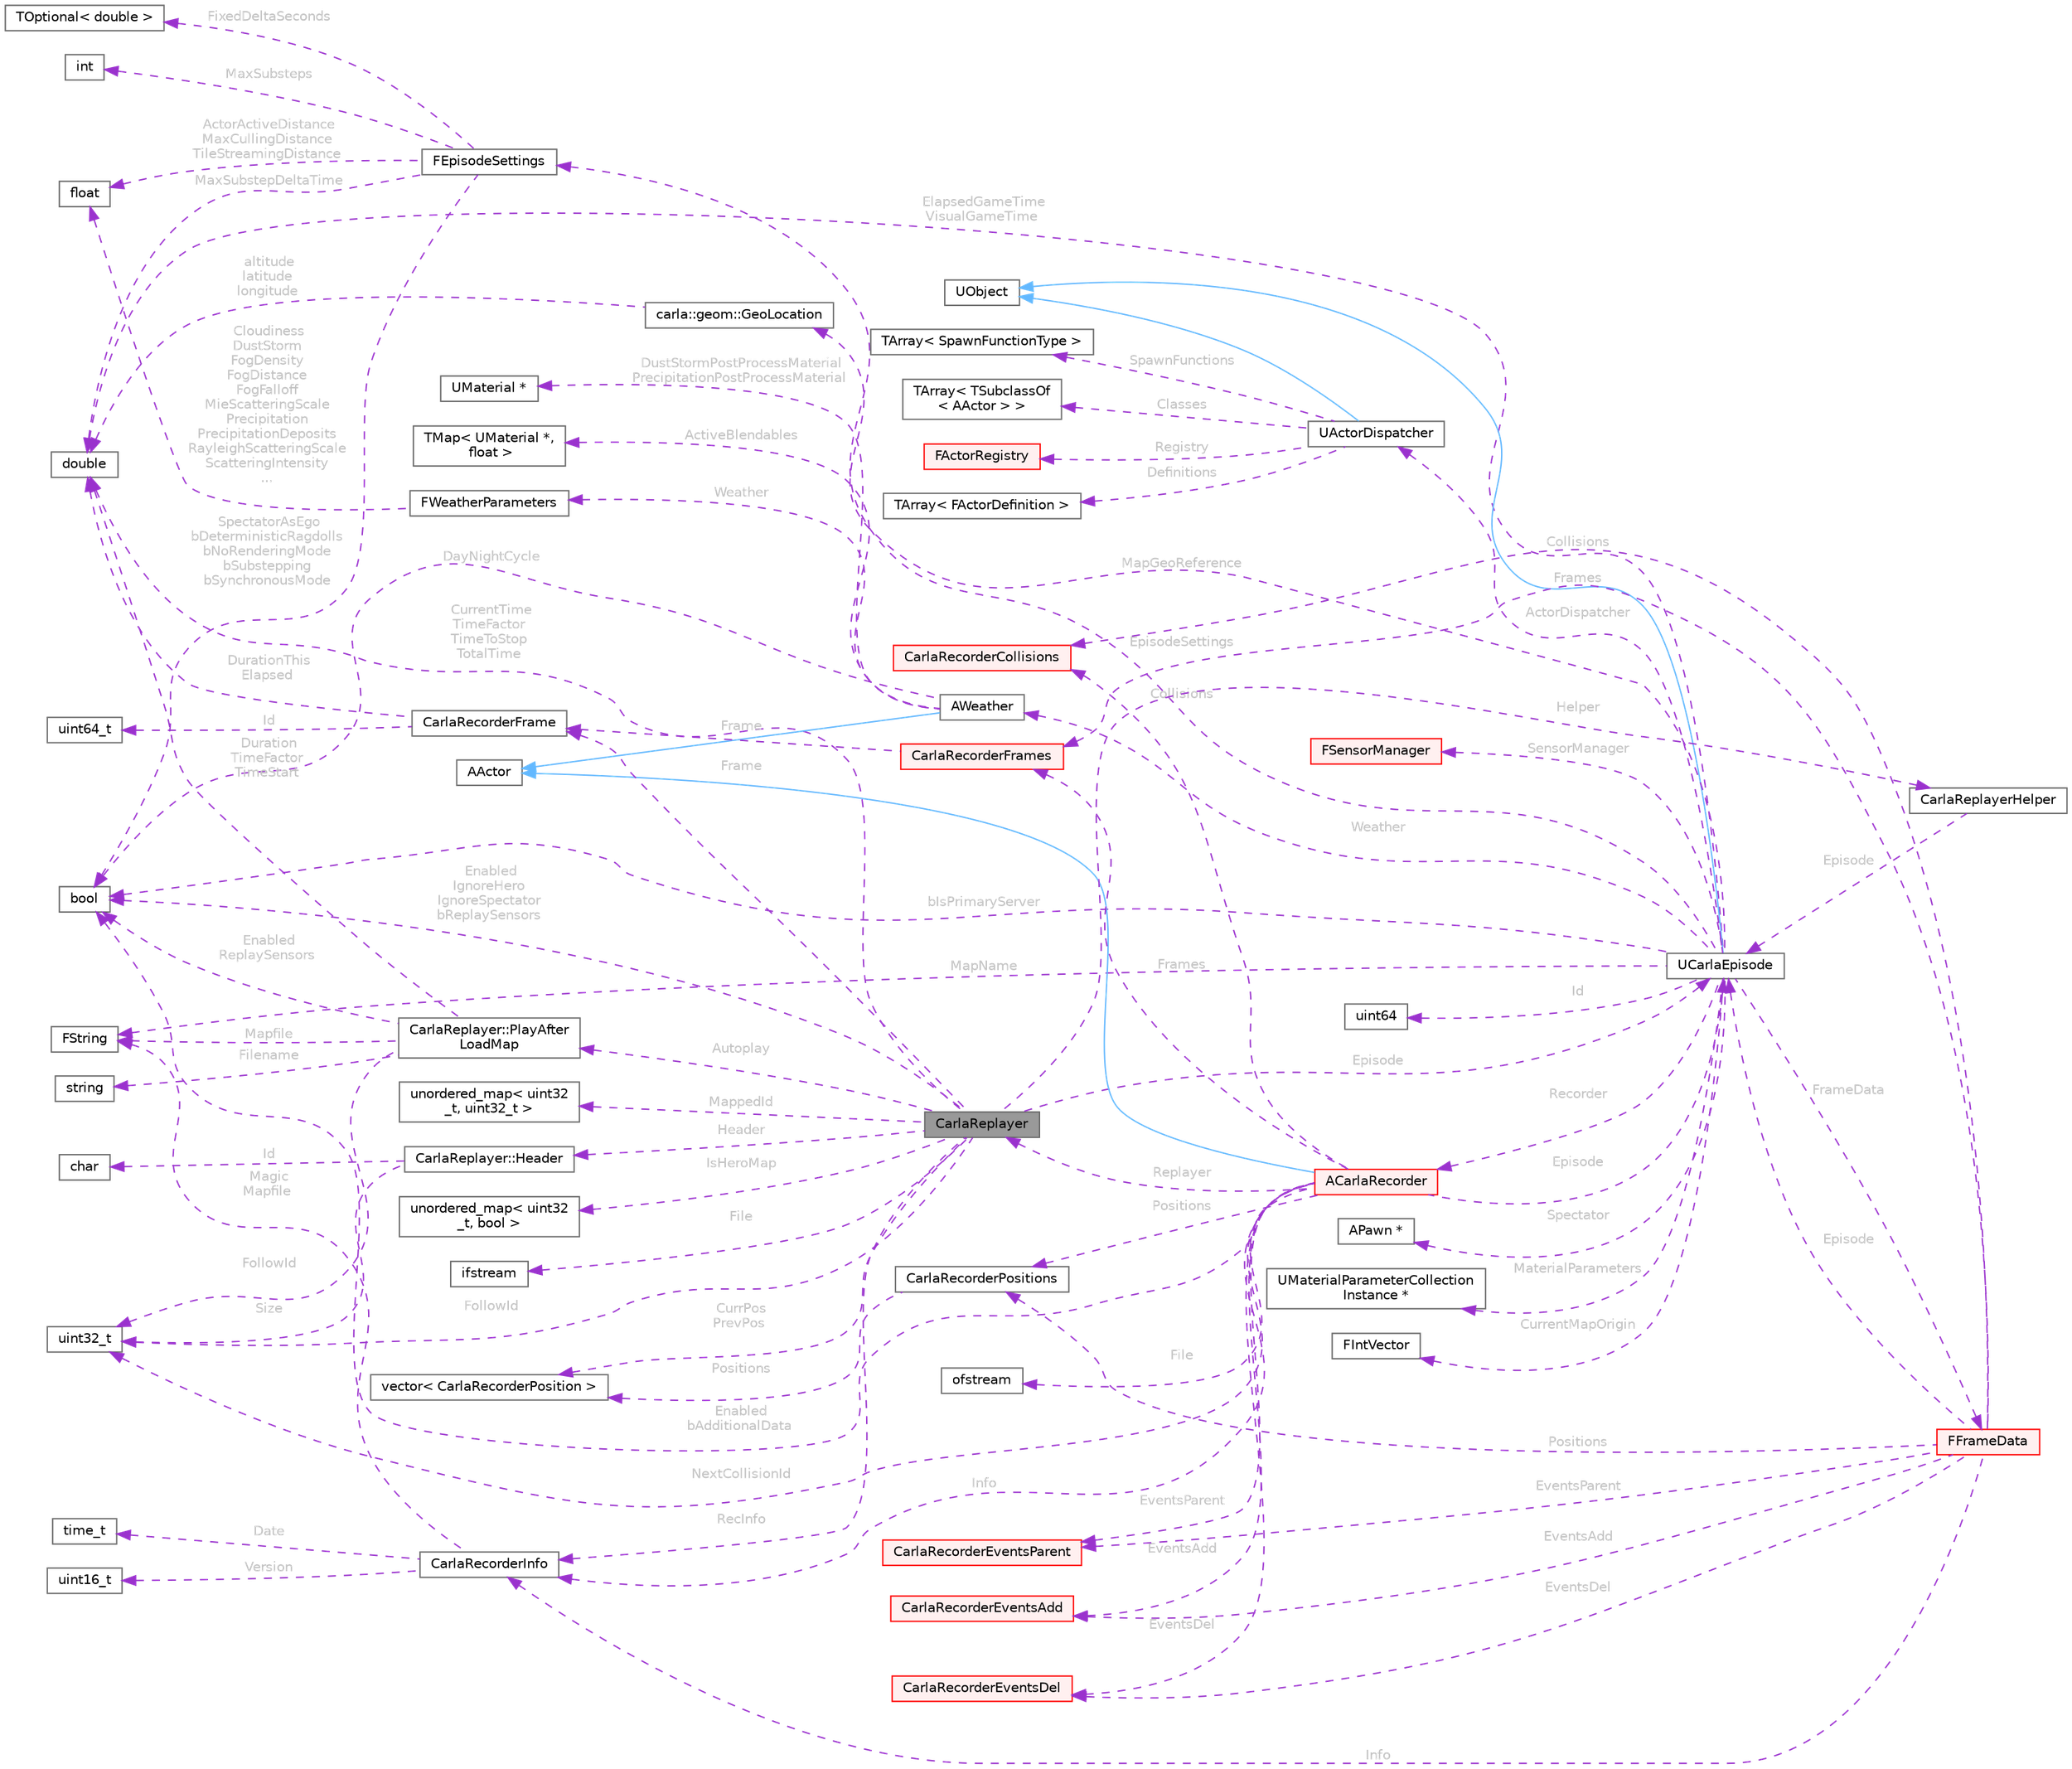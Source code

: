 digraph "CarlaReplayer"
{
 // INTERACTIVE_SVG=YES
 // LATEX_PDF_SIZE
  bgcolor="transparent";
  edge [fontname=Helvetica,fontsize=10,labelfontname=Helvetica,labelfontsize=10];
  node [fontname=Helvetica,fontsize=10,shape=box,height=0.2,width=0.4];
  rankdir="LR";
  Node1 [id="Node000001",label="CarlaReplayer",height=0.2,width=0.4,color="gray40", fillcolor="grey60", style="filled", fontcolor="black",tooltip=" "];
  Node2 -> Node1 [id="edge1_Node000001_Node000002",dir="back",color="darkorchid3",style="dashed",tooltip=" ",label=" Autoplay",fontcolor="grey" ];
  Node2 [id="Node000002",label="CarlaReplayer::PlayAfter\lLoadMap",height=0.2,width=0.4,color="gray40", fillcolor="white", style="filled",URL="$de/d6e/structCarlaReplayer_1_1PlayAfterLoadMap.html",tooltip=" "];
  Node3 -> Node2 [id="edge2_Node000002_Node000003",dir="back",color="darkorchid3",style="dashed",tooltip=" ",label=" Enabled\nReplaySensors",fontcolor="grey" ];
  Node3 [id="Node000003",label="bool",height=0.2,width=0.4,color="gray40", fillcolor="white", style="filled",tooltip=" "];
  Node4 -> Node2 [id="edge3_Node000002_Node000004",dir="back",color="darkorchid3",style="dashed",tooltip=" ",label=" Filename",fontcolor="grey" ];
  Node4 [id="Node000004",label="string",height=0.2,width=0.4,color="gray40", fillcolor="white", style="filled",tooltip=" "];
  Node5 -> Node2 [id="edge4_Node000002_Node000005",dir="back",color="darkorchid3",style="dashed",tooltip=" ",label=" Mapfile",fontcolor="grey" ];
  Node5 [id="Node000005",label="FString",height=0.2,width=0.4,color="gray40", fillcolor="white", style="filled",tooltip=" "];
  Node6 -> Node2 [id="edge5_Node000002_Node000006",dir="back",color="darkorchid3",style="dashed",tooltip=" ",label=" Duration\nTimeFactor\nTimeStart",fontcolor="grey" ];
  Node6 [id="Node000006",label="double",height=0.2,width=0.4,color="gray40", fillcolor="white", style="filled",tooltip=" "];
  Node7 -> Node2 [id="edge6_Node000002_Node000007",dir="back",color="darkorchid3",style="dashed",tooltip=" ",label=" FollowId",fontcolor="grey" ];
  Node7 [id="Node000007",label="uint32_t",height=0.2,width=0.4,color="gray40", fillcolor="white", style="filled",tooltip=" "];
  Node3 -> Node1 [id="edge7_Node000001_Node000003",dir="back",color="darkorchid3",style="dashed",tooltip=" ",label=" Enabled\nIgnoreHero\nIgnoreSpectator\nbReplaySensors",fontcolor="grey" ];
  Node8 -> Node1 [id="edge8_Node000001_Node000008",dir="back",color="darkorchid3",style="dashed",tooltip=" ",label=" Episode",fontcolor="grey" ];
  Node8 [id="Node000008",label="UCarlaEpisode",height=0.2,width=0.4,color="gray40", fillcolor="white", style="filled",URL="$dc/d84/classUCarlaEpisode.html",tooltip="A simulation episode."];
  Node9 -> Node8 [id="edge9_Node000008_Node000009",dir="back",color="steelblue1",style="solid",tooltip=" "];
  Node9 [id="Node000009",label="UObject",height=0.2,width=0.4,color="gray40", fillcolor="white", style="filled",URL="$df/def/classUObject.html",tooltip=" "];
  Node3 -> Node8 [id="edge10_Node000008_Node000003",dir="back",color="darkorchid3",style="dashed",tooltip=" ",label=" bIsPrimaryServer",fontcolor="grey" ];
  Node10 -> Node8 [id="edge11_Node000008_Node000010",dir="back",color="darkorchid3",style="dashed",tooltip=" ",label=" Id",fontcolor="grey" ];
  Node10 [id="Node000010",label="uint64",height=0.2,width=0.4,color="gray40", fillcolor="white", style="filled",tooltip=" "];
  Node6 -> Node8 [id="edge12_Node000008_Node000006",dir="back",color="darkorchid3",style="dashed",tooltip=" ",label=" ElapsedGameTime\nVisualGameTime",fontcolor="grey" ];
  Node5 -> Node8 [id="edge13_Node000008_Node000005",dir="back",color="darkorchid3",style="dashed",tooltip=" ",label=" MapName",fontcolor="grey" ];
  Node11 -> Node8 [id="edge14_Node000008_Node000011",dir="back",color="darkorchid3",style="dashed",tooltip=" ",label=" EpisodeSettings",fontcolor="grey" ];
  Node11 [id="Node000011",label="FEpisodeSettings",height=0.2,width=0.4,color="gray40", fillcolor="white", style="filled",URL="$da/d6e/structFEpisodeSettings.html",tooltip=" "];
  Node3 -> Node11 [id="edge15_Node000011_Node000003",dir="back",color="darkorchid3",style="dashed",tooltip=" ",label=" SpectatorAsEgo\nbDeterministicRagdolls\nbNoRenderingMode\nbSubstepping\nbSynchronousMode",fontcolor="grey" ];
  Node12 -> Node11 [id="edge16_Node000011_Node000012",dir="back",color="darkorchid3",style="dashed",tooltip=" ",label=" FixedDeltaSeconds",fontcolor="grey" ];
  Node12 [id="Node000012",label="TOptional\< double \>",height=0.2,width=0.4,color="gray40", fillcolor="white", style="filled",tooltip=" "];
  Node6 -> Node11 [id="edge17_Node000011_Node000006",dir="back",color="darkorchid3",style="dashed",tooltip=" ",label=" MaxSubstepDeltaTime",fontcolor="grey" ];
  Node13 -> Node11 [id="edge18_Node000011_Node000013",dir="back",color="darkorchid3",style="dashed",tooltip=" ",label=" MaxSubsteps",fontcolor="grey" ];
  Node13 [id="Node000013",label="int",height=0.2,width=0.4,color="gray40", fillcolor="white", style="filled",tooltip=" "];
  Node14 -> Node11 [id="edge19_Node000011_Node000014",dir="back",color="darkorchid3",style="dashed",tooltip=" ",label=" ActorActiveDistance\nMaxCullingDistance\nTileStreamingDistance",fontcolor="grey" ];
  Node14 [id="Node000014",label="float",height=0.2,width=0.4,color="gray40", fillcolor="white", style="filled",tooltip=" "];
  Node15 -> Node8 [id="edge20_Node000008_Node000015",dir="back",color="darkorchid3",style="dashed",tooltip=" ",label=" ActorDispatcher",fontcolor="grey" ];
  Node15 [id="Node000015",label="UActorDispatcher",height=0.2,width=0.4,color="gray40", fillcolor="white", style="filled",URL="$d7/d90/classUActorDispatcher.html",tooltip="Object in charge of binding ActorDefinitions to spawn functions, as well as keeping the registry of a..."];
  Node9 -> Node15 [id="edge21_Node000015_Node000009",dir="back",color="steelblue1",style="solid",tooltip=" "];
  Node16 -> Node15 [id="edge22_Node000015_Node000016",dir="back",color="darkorchid3",style="dashed",tooltip=" ",label=" Definitions",fontcolor="grey" ];
  Node16 [id="Node000016",label="TArray\< FActorDefinition \>",height=0.2,width=0.4,color="gray40", fillcolor="white", style="filled",tooltip=" "];
  Node17 -> Node15 [id="edge23_Node000015_Node000017",dir="back",color="darkorchid3",style="dashed",tooltip=" ",label=" SpawnFunctions",fontcolor="grey" ];
  Node17 [id="Node000017",label="TArray\< SpawnFunctionType \>",height=0.2,width=0.4,color="gray40", fillcolor="white", style="filled",tooltip=" "];
  Node18 -> Node15 [id="edge24_Node000015_Node000018",dir="back",color="darkorchid3",style="dashed",tooltip=" ",label=" Classes",fontcolor="grey" ];
  Node18 [id="Node000018",label="TArray\< TSubclassOf\l\< AActor \> \>",height=0.2,width=0.4,color="gray40", fillcolor="white", style="filled",tooltip=" "];
  Node19 -> Node15 [id="edge25_Node000015_Node000019",dir="back",color="darkorchid3",style="dashed",tooltip=" ",label=" Registry",fontcolor="grey" ];
  Node19 [id="Node000019",label="FActorRegistry",height=0.2,width=0.4,color="red", fillcolor="#FFF0F0", style="filled",URL="$df/db5/classFActorRegistry.html",tooltip="A registry of all the Carla actors."];
  Node24 -> Node8 [id="edge26_Node000008_Node000024",dir="back",color="darkorchid3",style="dashed",tooltip=" ",label=" Spectator",fontcolor="grey" ];
  Node24 [id="Node000024",label="APawn *",height=0.2,width=0.4,color="gray40", fillcolor="white", style="filled",tooltip=" "];
  Node25 -> Node8 [id="edge27_Node000008_Node000025",dir="back",color="darkorchid3",style="dashed",tooltip=" ",label=" Weather",fontcolor="grey" ];
  Node25 [id="Node000025",label="AWeather",height=0.2,width=0.4,color="gray40", fillcolor="white", style="filled",URL="$de/d75/classAWeather.html",tooltip=" "];
  Node26 -> Node25 [id="edge28_Node000025_Node000026",dir="back",color="steelblue1",style="solid",tooltip=" "];
  Node26 [id="Node000026",label="AActor",height=0.2,width=0.4,color="gray40", fillcolor="white", style="filled",URL="$d1/da4/classAActor.html",tooltip=" "];
  Node27 -> Node25 [id="edge29_Node000025_Node000027",dir="back",color="darkorchid3",style="dashed",tooltip=" ",label=" Weather",fontcolor="grey" ];
  Node27 [id="Node000027",label="FWeatherParameters",height=0.2,width=0.4,color="gray40", fillcolor="white", style="filled",URL="$dd/d9b/structFWeatherParameters.html",tooltip=" "];
  Node14 -> Node27 [id="edge30_Node000027_Node000014",dir="back",color="darkorchid3",style="dashed",tooltip=" ",label=" Cloudiness\nDustStorm\nFogDensity\nFogDistance\nFogFalloff\nMieScatteringScale\nPrecipitation\nPrecipitationDeposits\nRayleighScatteringScale\nScatteringIntensity\n...",fontcolor="grey" ];
  Node28 -> Node25 [id="edge31_Node000025_Node000028",dir="back",color="darkorchid3",style="dashed",tooltip=" ",label=" DustStormPostProcessMaterial\nPrecipitationPostProcessMaterial",fontcolor="grey" ];
  Node28 [id="Node000028",label="UMaterial *",height=0.2,width=0.4,color="gray40", fillcolor="white", style="filled",tooltip=" "];
  Node29 -> Node25 [id="edge32_Node000025_Node000029",dir="back",color="darkorchid3",style="dashed",tooltip=" ",label=" ActiveBlendables",fontcolor="grey" ];
  Node29 [id="Node000029",label="TMap\< UMaterial *,\l float \>",height=0.2,width=0.4,color="gray40", fillcolor="white", style="filled",tooltip=" "];
  Node3 -> Node25 [id="edge33_Node000025_Node000003",dir="back",color="darkorchid3",style="dashed",tooltip=" ",label=" DayNightCycle",fontcolor="grey" ];
  Node30 -> Node8 [id="edge34_Node000008_Node000030",dir="back",color="darkorchid3",style="dashed",tooltip=" ",label=" MaterialParameters",fontcolor="grey" ];
  Node30 [id="Node000030",label="UMaterialParameterCollection\lInstance *",height=0.2,width=0.4,color="gray40", fillcolor="white", style="filled",tooltip=" "];
  Node31 -> Node8 [id="edge35_Node000008_Node000031",dir="back",color="darkorchid3",style="dashed",tooltip=" ",label=" Recorder",fontcolor="grey" ];
  Node31 [id="Node000031",label="ACarlaRecorder",height=0.2,width=0.4,color="red", fillcolor="#FFF0F0", style="filled",URL="$dd/db9/classACarlaRecorder.html",tooltip="Recorder for the simulation"];
  Node26 -> Node31 [id="edge36_Node000031_Node000026",dir="back",color="steelblue1",style="solid",tooltip=" "];
  Node3 -> Node31 [id="edge37_Node000031_Node000003",dir="back",color="darkorchid3",style="dashed",tooltip=" ",label=" Enabled\nbAdditionalData",fontcolor="grey" ];
  Node7 -> Node31 [id="edge38_Node000031_Node000007",dir="back",color="darkorchid3",style="dashed",tooltip=" ",label=" NextCollisionId",fontcolor="grey" ];
  Node32 -> Node31 [id="edge39_Node000031_Node000032",dir="back",color="darkorchid3",style="dashed",tooltip=" ",label=" File",fontcolor="grey" ];
  Node32 [id="Node000032",label="ofstream",height=0.2,width=0.4,color="gray40", fillcolor="white", style="filled",tooltip=" "];
  Node8 -> Node31 [id="edge40_Node000031_Node000008",dir="back",color="darkorchid3",style="dashed",tooltip=" ",label=" Episode",fontcolor="grey" ];
  Node33 -> Node31 [id="edge41_Node000031_Node000033",dir="back",color="darkorchid3",style="dashed",tooltip=" ",label=" Info",fontcolor="grey" ];
  Node33 [id="Node000033",label="CarlaRecorderInfo",height=0.2,width=0.4,color="gray40", fillcolor="white", style="filled",URL="$da/dab/structCarlaRecorderInfo.html",tooltip=" "];
  Node34 -> Node33 [id="edge42_Node000033_Node000034",dir="back",color="darkorchid3",style="dashed",tooltip=" ",label=" Version",fontcolor="grey" ];
  Node34 [id="Node000034",label="uint16_t",height=0.2,width=0.4,color="gray40", fillcolor="white", style="filled",tooltip=" "];
  Node5 -> Node33 [id="edge43_Node000033_Node000005",dir="back",color="darkorchid3",style="dashed",tooltip=" ",label=" Magic\nMapfile",fontcolor="grey" ];
  Node35 -> Node33 [id="edge44_Node000033_Node000035",dir="back",color="darkorchid3",style="dashed",tooltip=" ",label=" Date",fontcolor="grey" ];
  Node35 [id="Node000035",label="time_t",height=0.2,width=0.4,color="gray40", fillcolor="white", style="filled",tooltip=" "];
  Node36 -> Node31 [id="edge45_Node000031_Node000036",dir="back",color="darkorchid3",style="dashed",tooltip=" ",label=" Frames",fontcolor="grey" ];
  Node36 [id="Node000036",label="CarlaRecorderFrames",height=0.2,width=0.4,color="red", fillcolor="#FFF0F0", style="filled",URL="$d6/d4d/classCarlaRecorderFrames.html",tooltip=" "];
  Node37 -> Node36 [id="edge46_Node000036_Node000037",dir="back",color="darkorchid3",style="dashed",tooltip=" ",label=" Frame",fontcolor="grey" ];
  Node37 [id="Node000037",label="CarlaRecorderFrame",height=0.2,width=0.4,color="gray40", fillcolor="white", style="filled",URL="$d9/df8/structCarlaRecorderFrame.html",tooltip=" "];
  Node38 -> Node37 [id="edge47_Node000037_Node000038",dir="back",color="darkorchid3",style="dashed",tooltip=" ",label=" Id",fontcolor="grey" ];
  Node38 [id="Node000038",label="uint64_t",height=0.2,width=0.4,color="gray40", fillcolor="white", style="filled",tooltip=" "];
  Node6 -> Node37 [id="edge48_Node000037_Node000006",dir="back",color="darkorchid3",style="dashed",tooltip=" ",label=" DurationThis\nElapsed",fontcolor="grey" ];
  Node40 -> Node31 [id="edge49_Node000031_Node000040",dir="back",color="darkorchid3",style="dashed",tooltip=" ",label=" EventsAdd",fontcolor="grey" ];
  Node40 [id="Node000040",label="CarlaRecorderEventsAdd",height=0.2,width=0.4,color="red", fillcolor="#FFF0F0", style="filled",URL="$dd/dd4/classCarlaRecorderEventsAdd.html",tooltip=" "];
  Node42 -> Node31 [id="edge50_Node000031_Node000042",dir="back",color="darkorchid3",style="dashed",tooltip=" ",label=" EventsDel",fontcolor="grey" ];
  Node42 [id="Node000042",label="CarlaRecorderEventsDel",height=0.2,width=0.4,color="red", fillcolor="#FFF0F0", style="filled",URL="$dd/d8e/classCarlaRecorderEventsDel.html",tooltip=" "];
  Node44 -> Node31 [id="edge51_Node000031_Node000044",dir="back",color="darkorchid3",style="dashed",tooltip=" ",label=" EventsParent",fontcolor="grey" ];
  Node44 [id="Node000044",label="CarlaRecorderEventsParent",height=0.2,width=0.4,color="red", fillcolor="#FFF0F0", style="filled",URL="$dd/d35/classCarlaRecorderEventsParent.html",tooltip=" "];
  Node46 -> Node31 [id="edge52_Node000031_Node000046",dir="back",color="darkorchid3",style="dashed",tooltip=" ",label=" Collisions",fontcolor="grey" ];
  Node46 [id="Node000046",label="CarlaRecorderCollisions",height=0.2,width=0.4,color="red", fillcolor="#FFF0F0", style="filled",URL="$da/d6e/classCarlaRecorderCollisions.html",tooltip=" "];
  Node48 -> Node31 [id="edge53_Node000031_Node000048",dir="back",color="darkorchid3",style="dashed",tooltip=" ",label=" Positions",fontcolor="grey" ];
  Node48 [id="Node000048",label="CarlaRecorderPositions",height=0.2,width=0.4,color="gray40", fillcolor="white", style="filled",URL="$da/df1/classCarlaRecorderPositions.html",tooltip=" "];
  Node49 -> Node48 [id="edge54_Node000048_Node000049",dir="back",color="darkorchid3",style="dashed",tooltip=" ",label=" Positions",fontcolor="grey" ];
  Node49 [id="Node000049",label="vector\< CarlaRecorderPosition \>",height=0.2,width=0.4,color="gray40", fillcolor="white", style="filled",tooltip=" "];
  Node1 -> Node31 [id="edge55_Node000031_Node000001",dir="back",color="darkorchid3",style="dashed",tooltip=" ",label=" Replayer",fontcolor="grey" ];
  Node113 -> Node8 [id="edge56_Node000008_Node000113",dir="back",color="darkorchid3",style="dashed",tooltip=" ",label=" MapGeoReference",fontcolor="grey" ];
  Node113 [id="Node000113",label="carla::geom::GeoLocation",height=0.2,width=0.4,color="gray40", fillcolor="white", style="filled",URL="$d3/df4/classcarla_1_1geom_1_1GeoLocation.html",tooltip=" "];
  Node6 -> Node113 [id="edge57_Node000113_Node000006",dir="back",color="darkorchid3",style="dashed",tooltip=" ",label=" altitude\nlatitude\nlongitude",fontcolor="grey" ];
  Node114 -> Node8 [id="edge58_Node000008_Node000114",dir="back",color="darkorchid3",style="dashed",tooltip=" ",label=" CurrentMapOrigin",fontcolor="grey" ];
  Node114 [id="Node000114",label="FIntVector",height=0.2,width=0.4,color="gray40", fillcolor="white", style="filled",tooltip=" "];
  Node115 -> Node8 [id="edge59_Node000008_Node000115",dir="back",color="darkorchid3",style="dashed",tooltip=" ",label=" FrameData",fontcolor="grey" ];
  Node115 [id="Node000115",label="FFrameData",height=0.2,width=0.4,color="red", fillcolor="#FFF0F0", style="filled",URL="$de/db4/classFFrameData.html",tooltip=" "];
  Node33 -> Node115 [id="edge60_Node000115_Node000033",dir="back",color="darkorchid3",style="dashed",tooltip=" ",label=" Info",fontcolor="grey" ];
  Node36 -> Node115 [id="edge61_Node000115_Node000036",dir="back",color="darkorchid3",style="dashed",tooltip=" ",label=" Frames",fontcolor="grey" ];
  Node40 -> Node115 [id="edge62_Node000115_Node000040",dir="back",color="darkorchid3",style="dashed",tooltip=" ",label=" EventsAdd",fontcolor="grey" ];
  Node42 -> Node115 [id="edge63_Node000115_Node000042",dir="back",color="darkorchid3",style="dashed",tooltip=" ",label=" EventsDel",fontcolor="grey" ];
  Node44 -> Node115 [id="edge64_Node000115_Node000044",dir="back",color="darkorchid3",style="dashed",tooltip=" ",label=" EventsParent",fontcolor="grey" ];
  Node46 -> Node115 [id="edge65_Node000115_Node000046",dir="back",color="darkorchid3",style="dashed",tooltip=" ",label=" Collisions",fontcolor="grey" ];
  Node48 -> Node115 [id="edge66_Node000115_Node000048",dir="back",color="darkorchid3",style="dashed",tooltip=" ",label=" Positions",fontcolor="grey" ];
  Node8 -> Node115 [id="edge67_Node000115_Node000008",dir="back",color="darkorchid3",style="dashed",tooltip=" ",label=" Episode",fontcolor="grey" ];
  Node117 -> Node8 [id="edge68_Node000008_Node000117",dir="back",color="darkorchid3",style="dashed",tooltip=" ",label=" SensorManager",fontcolor="grey" ];
  Node117 [id="Node000117",label="FSensorManager",height=0.2,width=0.4,color="red", fillcolor="#FFF0F0", style="filled",URL="$d1/de4/classFSensorManager.html",tooltip=" "];
  Node81 -> Node1 [id="edge69_Node000001_Node000081",dir="back",color="darkorchid3",style="dashed",tooltip=" ",label=" File",fontcolor="grey" ];
  Node81 [id="Node000081",label="ifstream",height=0.2,width=0.4,color="gray40", fillcolor="white", style="filled",tooltip=" "];
  Node119 -> Node1 [id="edge70_Node000001_Node000119",dir="back",color="darkorchid3",style="dashed",tooltip=" ",label=" Header",fontcolor="grey" ];
  Node119 [id="Node000119",label="CarlaReplayer::Header",height=0.2,width=0.4,color="gray40", fillcolor="white", style="filled",URL="$de/d22/structCarlaReplayer_1_1Header.html",tooltip=" "];
  Node83 -> Node119 [id="edge71_Node000119_Node000083",dir="back",color="darkorchid3",style="dashed",tooltip=" ",label=" Id",fontcolor="grey" ];
  Node83 [id="Node000083",label="char",height=0.2,width=0.4,color="gray40", fillcolor="white", style="filled",tooltip=" "];
  Node7 -> Node119 [id="edge72_Node000119_Node000007",dir="back",color="darkorchid3",style="dashed",tooltip=" ",label=" Size",fontcolor="grey" ];
  Node33 -> Node1 [id="edge73_Node000001_Node000033",dir="back",color="darkorchid3",style="dashed",tooltip=" ",label=" RecInfo",fontcolor="grey" ];
  Node37 -> Node1 [id="edge74_Node000001_Node000037",dir="back",color="darkorchid3",style="dashed",tooltip=" ",label=" Frame",fontcolor="grey" ];
  Node49 -> Node1 [id="edge75_Node000001_Node000049",dir="back",color="darkorchid3",style="dashed",tooltip=" ",label=" CurrPos\nPrevPos",fontcolor="grey" ];
  Node120 -> Node1 [id="edge76_Node000001_Node000120",dir="back",color="darkorchid3",style="dashed",tooltip=" ",label=" MappedId",fontcolor="grey" ];
  Node120 [id="Node000120",label="unordered_map\< uint32\l_t, uint32_t \>",height=0.2,width=0.4,color="gray40", fillcolor="white", style="filled",tooltip=" "];
  Node6 -> Node1 [id="edge77_Node000001_Node000006",dir="back",color="darkorchid3",style="dashed",tooltip=" ",label=" CurrentTime\nTimeFactor\nTimeToStop\nTotalTime",fontcolor="grey" ];
  Node121 -> Node1 [id="edge78_Node000001_Node000121",dir="back",color="darkorchid3",style="dashed",tooltip=" ",label=" Helper",fontcolor="grey" ];
  Node121 [id="Node000121",label="CarlaReplayerHelper",height=0.2,width=0.4,color="gray40", fillcolor="white", style="filled",URL="$d8/d27/classCarlaReplayerHelper.html",tooltip=" "];
  Node8 -> Node121 [id="edge79_Node000121_Node000008",dir="back",color="darkorchid3",style="dashed",tooltip=" ",label=" Episode",fontcolor="grey" ];
  Node7 -> Node1 [id="edge80_Node000001_Node000007",dir="back",color="darkorchid3",style="dashed",tooltip=" ",label=" FollowId",fontcolor="grey" ];
  Node122 -> Node1 [id="edge81_Node000001_Node000122",dir="back",color="darkorchid3",style="dashed",tooltip=" ",label=" IsHeroMap",fontcolor="grey" ];
  Node122 [id="Node000122",label="unordered_map\< uint32\l_t, bool \>",height=0.2,width=0.4,color="gray40", fillcolor="white", style="filled",tooltip=" "];
}
